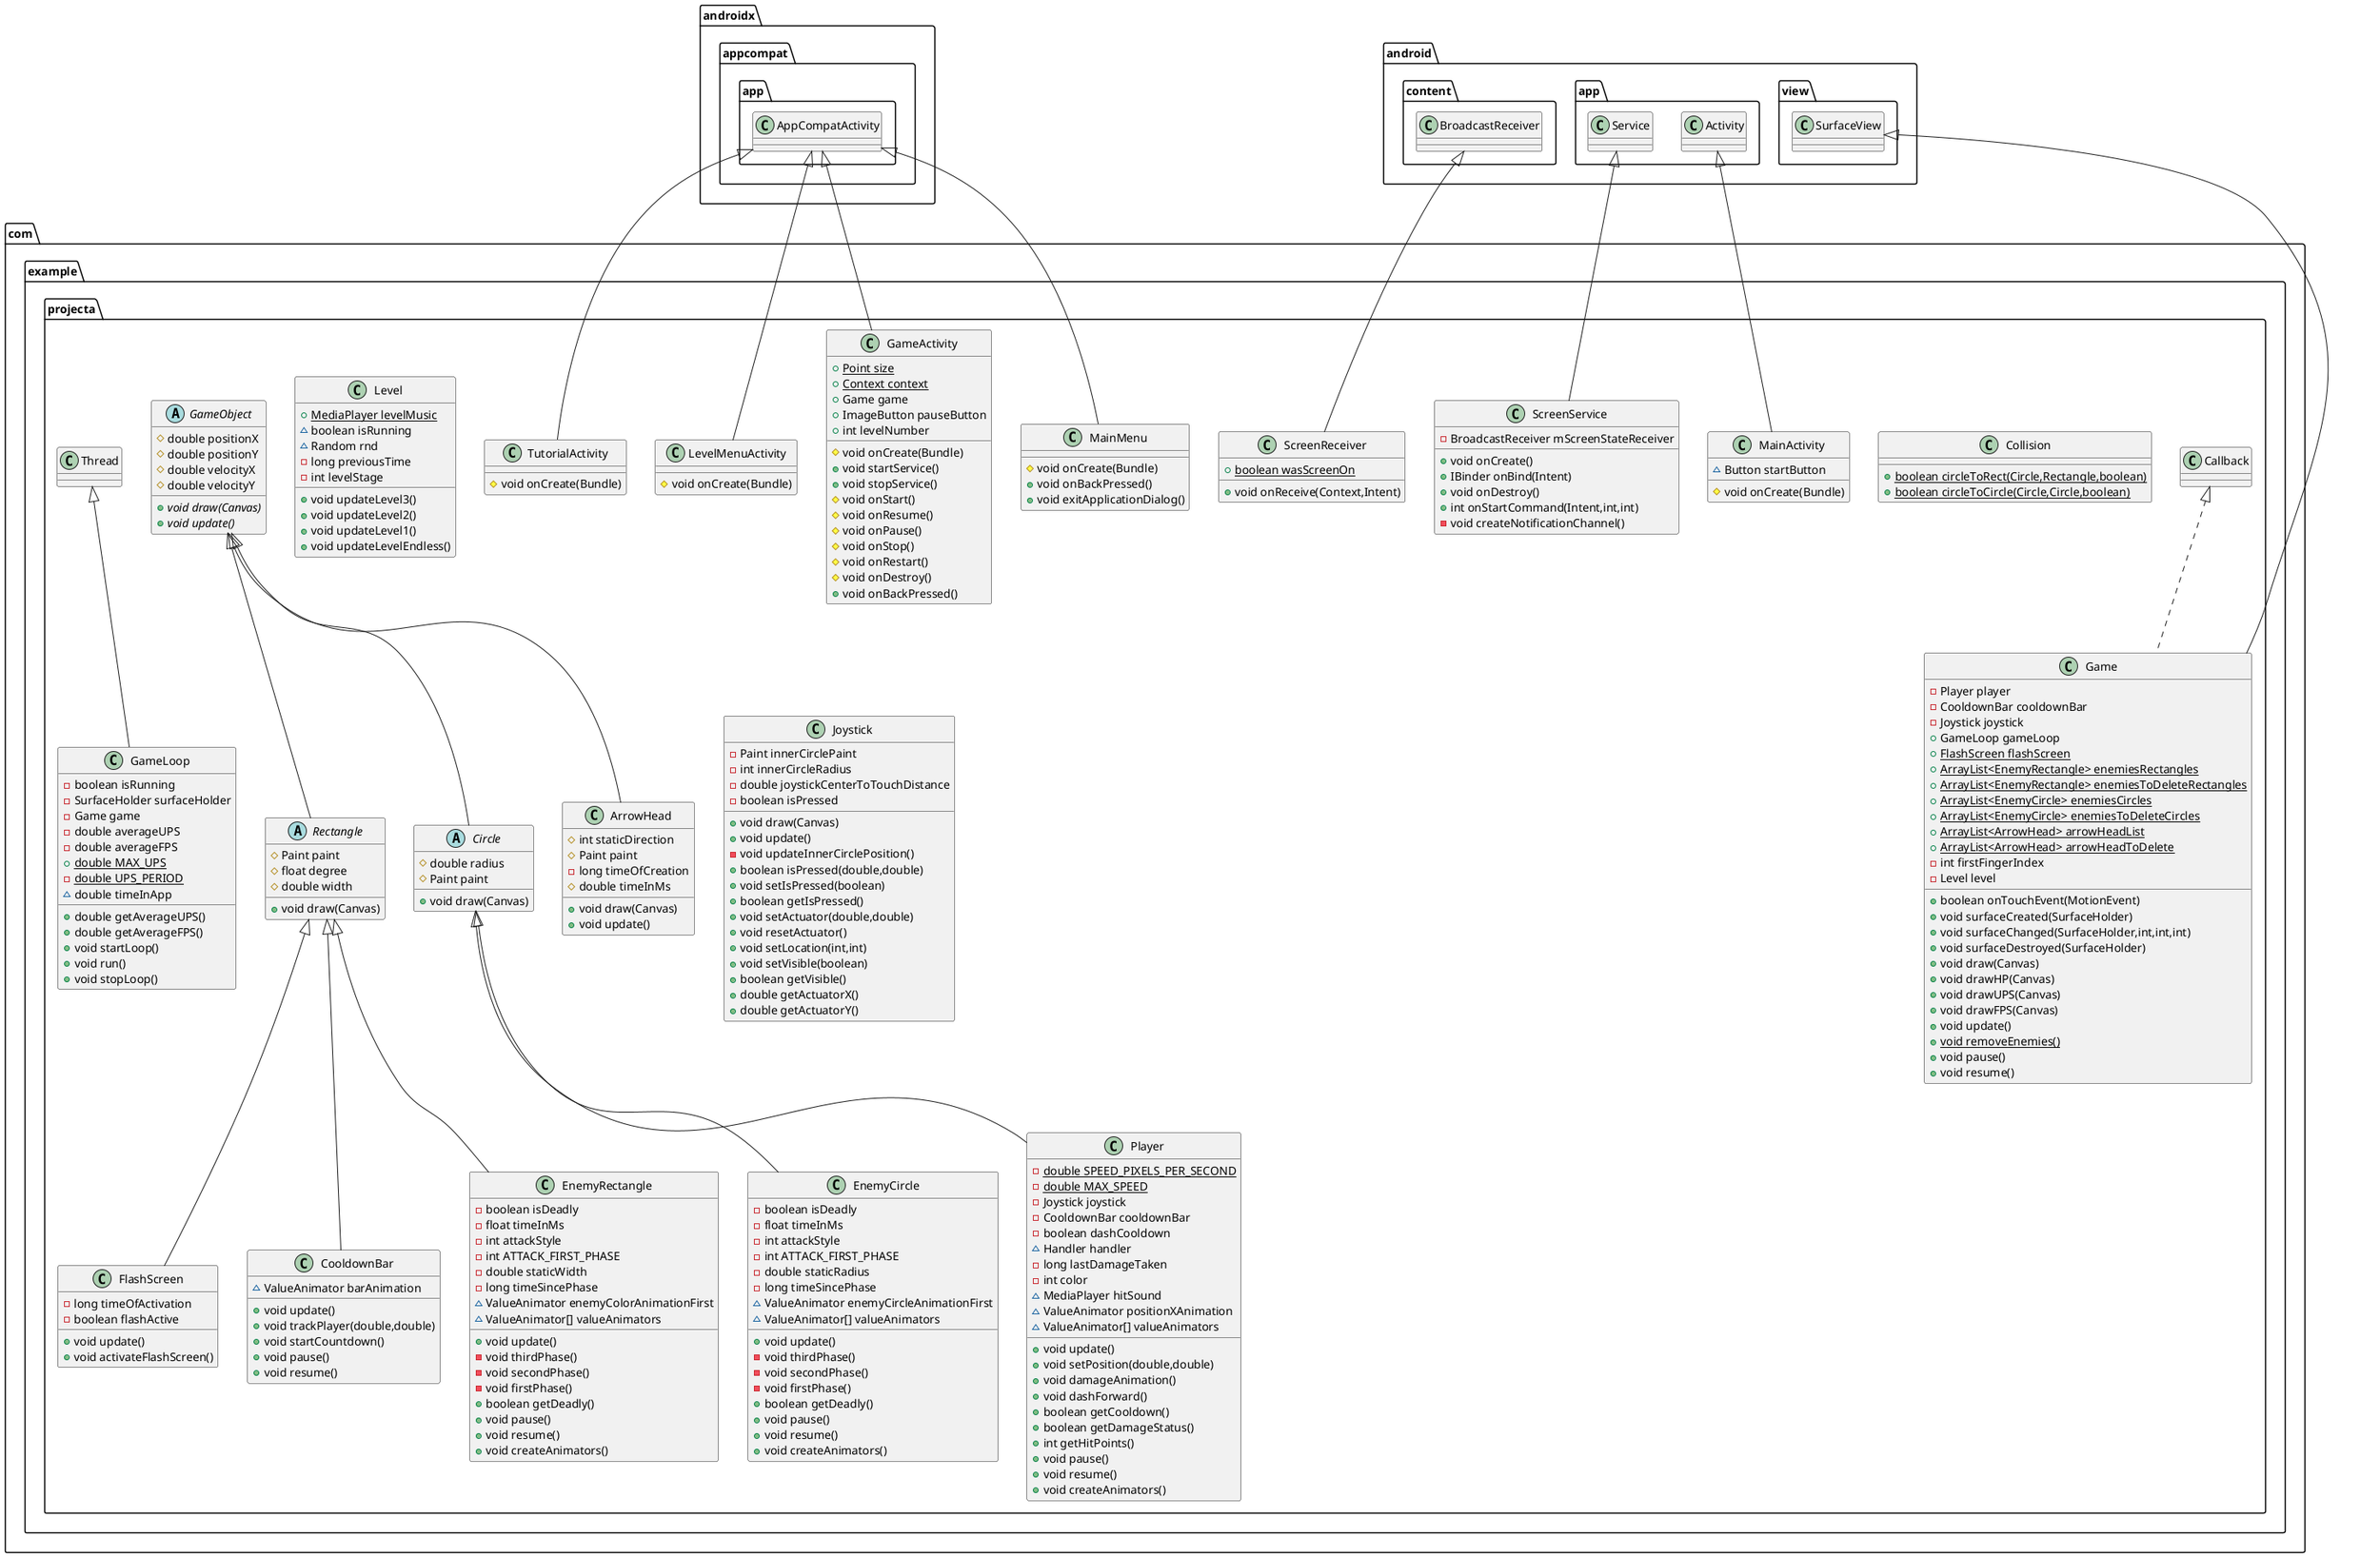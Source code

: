@startuml
class com.example.projecta.LevelMenuActivity {
# void onCreate(Bundle)
}
class com.example.projecta.EnemyCircle {
- boolean isDeadly
- float timeInMs
- int attackStyle
- int ATTACK_FIRST_PHASE
- double staticRadius
- long timeSincePhase
~ ValueAnimator enemyCircleAnimationFirst
~ ValueAnimator[] valueAnimators
+ void update()
- void thirdPhase()
- void secondPhase()
- void firstPhase()
+ boolean getDeadly()
+ void pause()
+ void resume()
+ void createAnimators()
}
abstract class com.example.projecta.Circle {
# double radius
# Paint paint
+ void draw(Canvas)
}
class com.example.projecta.MainActivity {
~ Button startButton
# void onCreate(Bundle)
}
class com.example.projecta.MainMenu {
# void onCreate(Bundle)
+ void onBackPressed()
+ void exitApplicationDialog()
}
class com.example.projecta.Player {
- {static} double SPEED_PIXELS_PER_SECOND
- {static} double MAX_SPEED
- Joystick joystick
- CooldownBar cooldownBar
- boolean dashCooldown
~ Handler handler
- long lastDamageTaken
- int color
~ MediaPlayer hitSound
~ ValueAnimator positionXAnimation
~ ValueAnimator[] valueAnimators
+ void update()
+ void setPosition(double,double)
+ void damageAnimation()
+ void dashForward()
+ boolean getCooldown()
+ boolean getDamageStatus()
+ int getHitPoints()
+ void pause()
+ void resume()
+ void createAnimators()
}
class com.example.projecta.GameActivity {
+ {static} Point size
+ {static} Context context
+ Game game
+ ImageButton pauseButton
+ int levelNumber
# void onCreate(Bundle)
+ void startService()
+ void stopService()
# void onStart()
# void onResume()
# void onPause()
# void onStop()
# void onRestart()
# void onDestroy()
+ void onBackPressed()
}
class com.example.projecta.ScreenReceiver {
+ {static} boolean wasScreenOn
+ void onReceive(Context,Intent)
}
class com.example.projecta.ArrowHead {
# int staticDirection
# Paint paint
- long timeOfCreation
# double timeInMs
+ void draw(Canvas)
+ void update()
}
abstract class com.example.projecta.Rectangle {
# Paint paint
# float degree
# double width
+ void draw(Canvas)
}
class com.example.projecta.Level {
+ {static} MediaPlayer levelMusic
~ boolean isRunning
~ Random rnd
- long previousTime
- int levelStage
+ void updateLevel3()
+ void updateLevel2()
+ void updateLevel1()
+ void updateLevelEndless()
}
class com.example.projecta.Game {
- Player player
- CooldownBar cooldownBar
- Joystick joystick
+ GameLoop gameLoop
+ {static} FlashScreen flashScreen
+ {static} ArrayList<EnemyRectangle> enemiesRectangles
+ {static} ArrayList<EnemyRectangle> enemiesToDeleteRectangles
+ {static} ArrayList<EnemyCircle> enemiesCircles
+ {static} ArrayList<EnemyCircle> enemiesToDeleteCircles
+ {static} ArrayList<ArrowHead> arrowHeadList
+ {static} ArrayList<ArrowHead> arrowHeadToDelete
- int firstFingerIndex
- Level level
+ boolean onTouchEvent(MotionEvent)
+ void surfaceCreated(SurfaceHolder)
+ void surfaceChanged(SurfaceHolder,int,int,int)
+ void surfaceDestroyed(SurfaceHolder)
+ void draw(Canvas)
+ void drawHP(Canvas)
+ void drawUPS(Canvas)
+ void drawFPS(Canvas)
+ void update()
+ {static} void removeEnemies()
+ void pause()
+ void resume()
}
class com.example.projecta.ScreenService {
- BroadcastReceiver mScreenStateReceiver
+ void onCreate()
+ IBinder onBind(Intent)
+ void onDestroy()
+ int onStartCommand(Intent,int,int)
- void createNotificationChannel()
}
class com.example.projecta.CooldownBar {
~ ValueAnimator barAnimation
+ void update()
+ void trackPlayer(double,double)
+ void startCountdown()
+ void pause()
+ void resume()
}
class com.example.projecta.EnemyRectangle {
- boolean isDeadly
- float timeInMs
- int attackStyle
- int ATTACK_FIRST_PHASE
- double staticWidth
- long timeSincePhase
~ ValueAnimator enemyColorAnimationFirst
~ ValueAnimator[] valueAnimators
+ void update()
- void thirdPhase()
- void secondPhase()
- void firstPhase()
+ boolean getDeadly()
+ void pause()
+ void resume()
+ void createAnimators()
}
class com.example.projecta.TutorialActivity {
# void onCreate(Bundle)
}
class com.example.projecta.Collision {
+ {static} boolean circleToRect(Circle,Rectangle,boolean)
+ {static} boolean circleToCircle(Circle,Circle,boolean)
}
class com.example.projecta.GameLoop {
- boolean isRunning
- SurfaceHolder surfaceHolder
- Game game
- double averageUPS
- double averageFPS
+ {static} double MAX_UPS
- {static} double UPS_PERIOD
~ double timeInApp
+ double getAverageUPS()
+ double getAverageFPS()
+ void startLoop()
+ void run()
+ void stopLoop()
}
class com.example.projecta.Joystick {
- Paint innerCirclePaint
- int innerCircleRadius
- double joystickCenterToTouchDistance
- boolean isPressed
+ void draw(Canvas)
+ void update()
- void updateInnerCirclePosition()
+ boolean isPressed(double,double)
+ void setIsPressed(boolean)
+ boolean getIsPressed()
+ void setActuator(double,double)
+ void resetActuator()
+ void setLocation(int,int)
+ void setVisible(boolean)
+ boolean getVisible()
+ double getActuatorX()
+ double getActuatorY()
}
class com.example.projecta.FlashScreen {
- long timeOfActivation
- boolean flashActive
+ void update()
+ void activateFlashScreen()
}
abstract class com.example.projecta.GameObject {
# double positionX
# double positionY
# double velocityX
# double velocityY
+ {abstract}void draw(Canvas)
+ {abstract}void update()
}


androidx.appcompat.app.AppCompatActivity <|-- com.example.projecta.LevelMenuActivity
com.example.projecta.Circle <|-- com.example.projecta.EnemyCircle
com.example.projecta.GameObject <|-- com.example.projecta.Circle
android.app.Activity <|-- com.example.projecta.MainActivity
androidx.appcompat.app.AppCompatActivity <|-- com.example.projecta.MainMenu
com.example.projecta.Circle <|-- com.example.projecta.Player
androidx.appcompat.app.AppCompatActivity <|-- com.example.projecta.GameActivity
android.content.BroadcastReceiver <|-- com.example.projecta.ScreenReceiver
com.example.projecta.GameObject <|-- com.example.projecta.ArrowHead
com.example.projecta.GameObject <|-- com.example.projecta.Rectangle
com.example.projecta.Callback <|.. com.example.projecta.Game
android.view.SurfaceView <|-- com.example.projecta.Game
android.app.Service <|-- com.example.projecta.ScreenService
com.example.projecta.Rectangle <|-- com.example.projecta.CooldownBar
com.example.projecta.Rectangle <|-- com.example.projecta.EnemyRectangle
androidx.appcompat.app.AppCompatActivity <|-- com.example.projecta.TutorialActivity
com.example.projecta.Thread <|-- com.example.projecta.GameLoop
com.example.projecta.Rectangle <|-- com.example.projecta.FlashScreen
@enduml